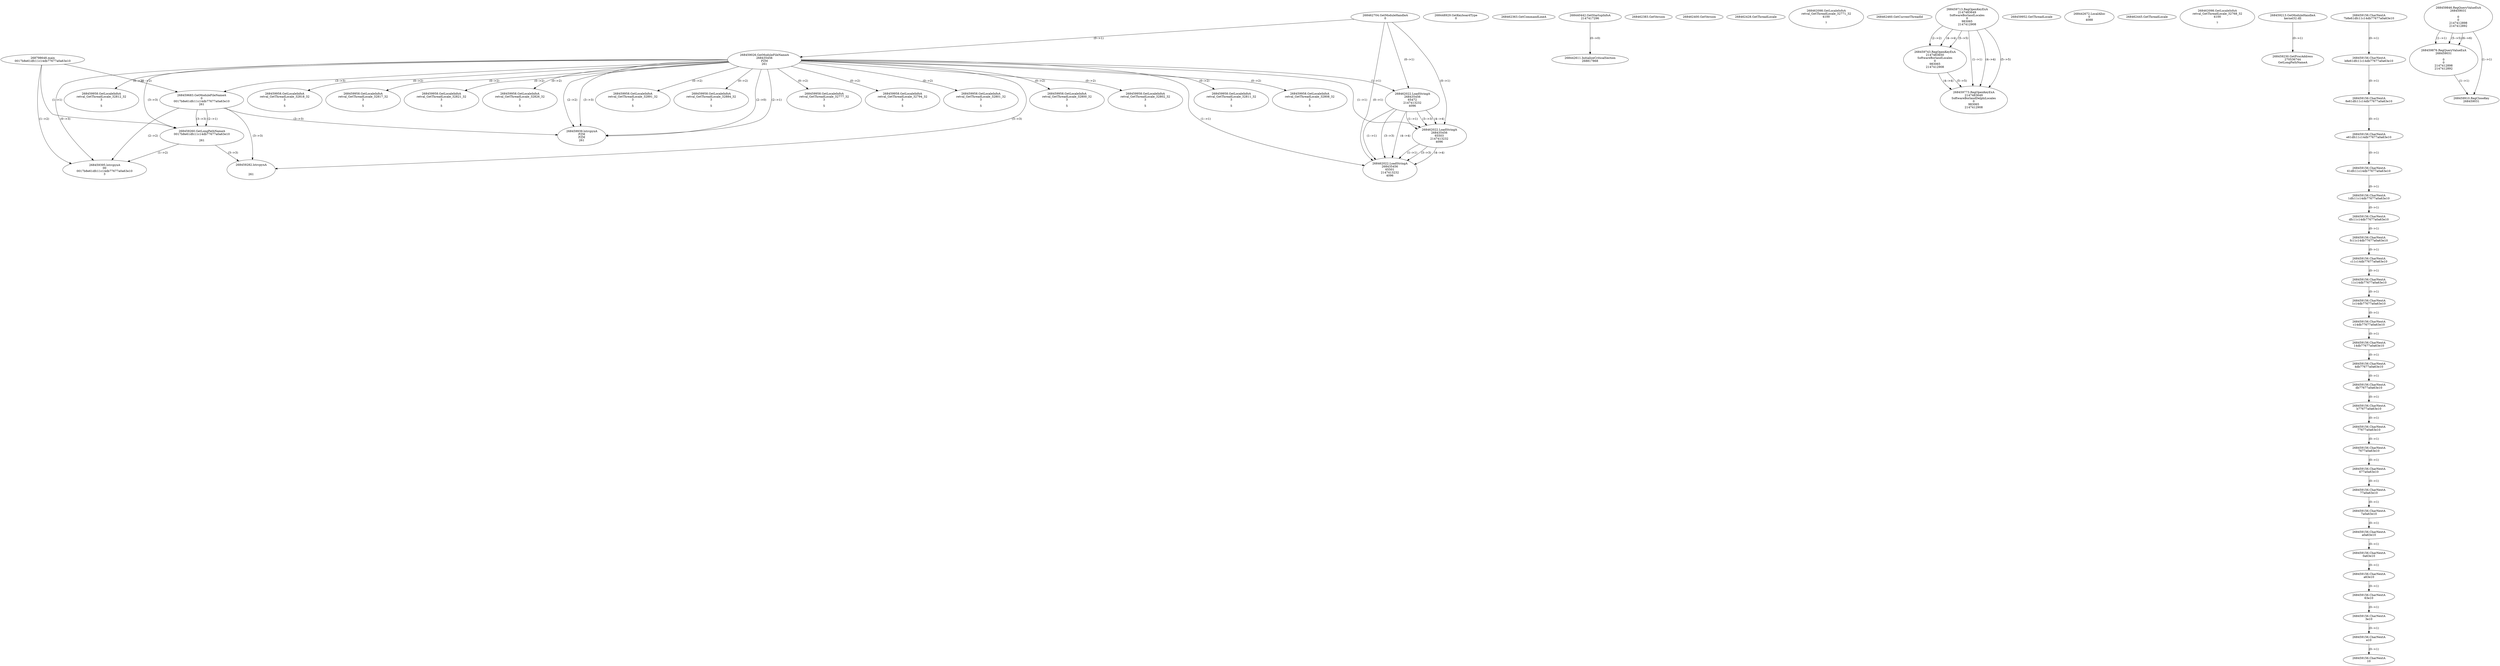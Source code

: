 // Global SCDG with merge call
digraph {
	0 [label="268798648.main
0017b8e61dfc11c14db77677a0a63e10"]
	1 [label="268462704.GetModuleHandleA
0"]
	2 [label="268448929.GetKeyboardType
0"]
	3 [label="268462363.GetCommandLineA
"]
	4 [label="268440442.GetStartupInfoA
2147417296"]
	5 [label="268462383.GetVersion
"]
	6 [label="268462400.GetVersion
"]
	7 [label="268462428.GetThreadLocale
"]
	8 [label="268462098.GetLocaleInfoA
retval_GetThreadLocale_32771_32
4100

7"]
	9 [label="268462460.GetCurrentThreadId
"]
	10 [label="268459026.GetModuleFileNameA
268435456
PZM
261"]
	1 -> 10 [label="(0-->1)"]
	11 [label="268459683.GetModuleFileNameA
0
0017b8e61dfc11c14db77677a0a63e10
261"]
	0 -> 11 [label="(1-->2)"]
	10 -> 11 [label="(3-->3)"]
	12 [label="268459713.RegOpenKeyExA
2147483649
Software\Borland\Locales
0
983065
2147412908"]
	13 [label="268459743.RegOpenKeyExA
2147483650
Software\Borland\Locales
0
983065
2147412908"]
	12 -> 13 [label="(2-->2)"]
	12 -> 13 [label="(4-->4)"]
	12 -> 13 [label="(5-->5)"]
	14 [label="268459773.RegOpenKeyExA
2147483649
Software\Borland\Delphi\Locales
0
983065
2147412908"]
	12 -> 14 [label="(1-->1)"]
	12 -> 14 [label="(4-->4)"]
	13 -> 14 [label="(4-->4)"]
	12 -> 14 [label="(5-->5)"]
	13 -> 14 [label="(5-->5)"]
	15 [label="268459939.lstrcpynA
PZM
PZM
261"]
	10 -> 15 [label="(2-->1)"]
	10 -> 15 [label="(2-->2)"]
	10 -> 15 [label="(3-->3)"]
	11 -> 15 [label="(3-->3)"]
	10 -> 15 [label="(2-->0)"]
	16 [label="268459952.GetThreadLocale
"]
	17 [label="268459958.GetLocaleInfoA
retval_GetThreadLocale_32826_32
3

5"]
	10 -> 17 [label="(0-->2)"]
	18 [label="268462022.LoadStringA
268435456
65472
2147413232
4096"]
	1 -> 18 [label="(0-->1)"]
	10 -> 18 [label="(1-->1)"]
	19 [label="268462022.LoadStringA
268435456
65503
2147413232
4096"]
	1 -> 19 [label="(0-->1)"]
	10 -> 19 [label="(1-->1)"]
	18 -> 19 [label="(1-->1)"]
	18 -> 19 [label="(3-->3)"]
	18 -> 19 [label="(4-->4)"]
	20 [label="268462022.LoadStringA
268435456
65501
2147413232
4096"]
	1 -> 20 [label="(0-->1)"]
	10 -> 20 [label="(1-->1)"]
	18 -> 20 [label="(1-->1)"]
	19 -> 20 [label="(1-->1)"]
	18 -> 20 [label="(3-->3)"]
	19 -> 20 [label="(3-->3)"]
	18 -> 20 [label="(4-->4)"]
	19 -> 20 [label="(4-->4)"]
	21 [label="268442611.InitializeCriticalSection
268817868"]
	4 -> 21 [label="(0-->0)"]
	22 [label="268442672.LocalAlloc
0
4088"]
	23 [label="268462445.GetThreadLocale
"]
	24 [label="268462098.GetLocaleInfoA
retval_GetThreadLocale_32768_32
4100

7"]
	25 [label="268459213.GetModuleHandleA
kernel32.dll"]
	26 [label="268459230.GetProcAddress
270536744
GetLongPathNameA"]
	25 -> 26 [label="(0-->1)"]
	27 [label="268459260.GetLongPathNameA
0017b8e61dfc11c14db77677a0a63e10

261"]
	0 -> 27 [label="(1-->1)"]
	11 -> 27 [label="(2-->1)"]
	10 -> 27 [label="(3-->3)"]
	11 -> 27 [label="(3-->3)"]
	28 [label="268459395.lstrcpynA
00
0017b8e61dfc11c14db77677a0a63e10
3"]
	0 -> 28 [label="(1-->2)"]
	11 -> 28 [label="(2-->2)"]
	27 -> 28 [label="(1-->2)"]
	10 -> 28 [label="(0-->3)"]
	29 [label="268459156.CharNextA
7b8e61dfc11c14db77677a0a63e10"]
	30 [label="268459156.CharNextA
b8e61dfc11c14db77677a0a63e10"]
	29 -> 30 [label="(0-->1)"]
	31 [label="268459156.CharNextA
8e61dfc11c14db77677a0a63e10"]
	30 -> 31 [label="(0-->1)"]
	32 [label="268459156.CharNextA
e61dfc11c14db77677a0a63e10"]
	31 -> 32 [label="(0-->1)"]
	33 [label="268459156.CharNextA
61dfc11c14db77677a0a63e10"]
	32 -> 33 [label="(0-->1)"]
	34 [label="268459156.CharNextA
1dfc11c14db77677a0a63e10"]
	33 -> 34 [label="(0-->1)"]
	35 [label="268459156.CharNextA
dfc11c14db77677a0a63e10"]
	34 -> 35 [label="(0-->1)"]
	36 [label="268459156.CharNextA
fc11c14db77677a0a63e10"]
	35 -> 36 [label="(0-->1)"]
	37 [label="268459156.CharNextA
c11c14db77677a0a63e10"]
	36 -> 37 [label="(0-->1)"]
	38 [label="268459156.CharNextA
11c14db77677a0a63e10"]
	37 -> 38 [label="(0-->1)"]
	39 [label="268459156.CharNextA
1c14db77677a0a63e10"]
	38 -> 39 [label="(0-->1)"]
	40 [label="268459156.CharNextA
c14db77677a0a63e10"]
	39 -> 40 [label="(0-->1)"]
	41 [label="268459156.CharNextA
14db77677a0a63e10"]
	40 -> 41 [label="(0-->1)"]
	42 [label="268459156.CharNextA
4db77677a0a63e10"]
	41 -> 42 [label="(0-->1)"]
	43 [label="268459156.CharNextA
db77677a0a63e10"]
	42 -> 43 [label="(0-->1)"]
	44 [label="268459156.CharNextA
b77677a0a63e10"]
	43 -> 44 [label="(0-->1)"]
	45 [label="268459156.CharNextA
77677a0a63e10"]
	44 -> 45 [label="(0-->1)"]
	46 [label="268459156.CharNextA
7677a0a63e10"]
	45 -> 46 [label="(0-->1)"]
	47 [label="268459156.CharNextA
677a0a63e10"]
	46 -> 47 [label="(0-->1)"]
	48 [label="268459156.CharNextA
77a0a63e10"]
	47 -> 48 [label="(0-->1)"]
	49 [label="268459156.CharNextA
7a0a63e10"]
	48 -> 49 [label="(0-->1)"]
	50 [label="268459282.lstrcpynA


261"]
	10 -> 50 [label="(3-->3)"]
	11 -> 50 [label="(3-->3)"]
	27 -> 50 [label="(3-->3)"]
	51 [label="268459846.RegQueryValueExA
268459031

0
0
2147412898
2147412892"]
	52 [label="268459876.RegQueryValueExA
268459031

0
0
2147412898
2147412892"]
	51 -> 52 [label="(1-->1)"]
	51 -> 52 [label="(5-->5)"]
	51 -> 52 [label="(6-->6)"]
	53 [label="268459910.RegCloseKey
268459031"]
	51 -> 53 [label="(1-->1)"]
	52 -> 53 [label="(1-->1)"]
	54 [label="268459958.GetLocaleInfoA
retval_GetThreadLocale_32891_32
3

5"]
	10 -> 54 [label="(0-->2)"]
	55 [label="268459156.CharNextA
a0a63e10"]
	49 -> 55 [label="(0-->1)"]
	56 [label="268459156.CharNextA
0a63e10"]
	55 -> 56 [label="(0-->1)"]
	57 [label="268459156.CharNextA
a63e10"]
	56 -> 57 [label="(0-->1)"]
	58 [label="268459156.CharNextA
63e10"]
	57 -> 58 [label="(0-->1)"]
	59 [label="268459156.CharNextA
3e10"]
	58 -> 59 [label="(0-->1)"]
	60 [label="268459156.CharNextA
e10"]
	59 -> 60 [label="(0-->1)"]
	61 [label="268459156.CharNextA
10"]
	60 -> 61 [label="(0-->1)"]
	62 [label="268459958.GetLocaleInfoA
retval_GetThreadLocale_32884_32
3

5"]
	10 -> 62 [label="(0-->2)"]
	63 [label="268459958.GetLocaleInfoA
retval_GetThreadLocale_32777_32
3

5"]
	10 -> 63 [label="(0-->2)"]
	64 [label="268459958.GetLocaleInfoA
retval_GetThreadLocale_32794_32
3

5"]
	10 -> 64 [label="(0-->2)"]
	65 [label="268459958.GetLocaleInfoA
retval_GetThreadLocale_32801_32
3

5"]
	10 -> 65 [label="(0-->2)"]
	66 [label="268459958.GetLocaleInfoA
retval_GetThreadLocale_32800_32
3

5"]
	10 -> 66 [label="(0-->2)"]
	67 [label="268459958.GetLocaleInfoA
retval_GetThreadLocale_32802_32
3

5"]
	10 -> 67 [label="(0-->2)"]
	68 [label="268459958.GetLocaleInfoA
retval_GetThreadLocale_32811_32
3

5"]
	10 -> 68 [label="(0-->2)"]
	69 [label="268459958.GetLocaleInfoA
retval_GetThreadLocale_32808_32
3

5"]
	10 -> 69 [label="(0-->2)"]
	70 [label="268459958.GetLocaleInfoA
retval_GetThreadLocale_32812_32
3

5"]
	10 -> 70 [label="(0-->2)"]
	71 [label="268459958.GetLocaleInfoA
retval_GetThreadLocale_32818_32
3

5"]
	10 -> 71 [label="(0-->2)"]
	72 [label="268459958.GetLocaleInfoA
retval_GetThreadLocale_32817_32
3

5"]
	10 -> 72 [label="(0-->2)"]
	73 [label="268459958.GetLocaleInfoA
retval_GetThreadLocale_32821_32
3

5"]
	10 -> 73 [label="(0-->2)"]
}
